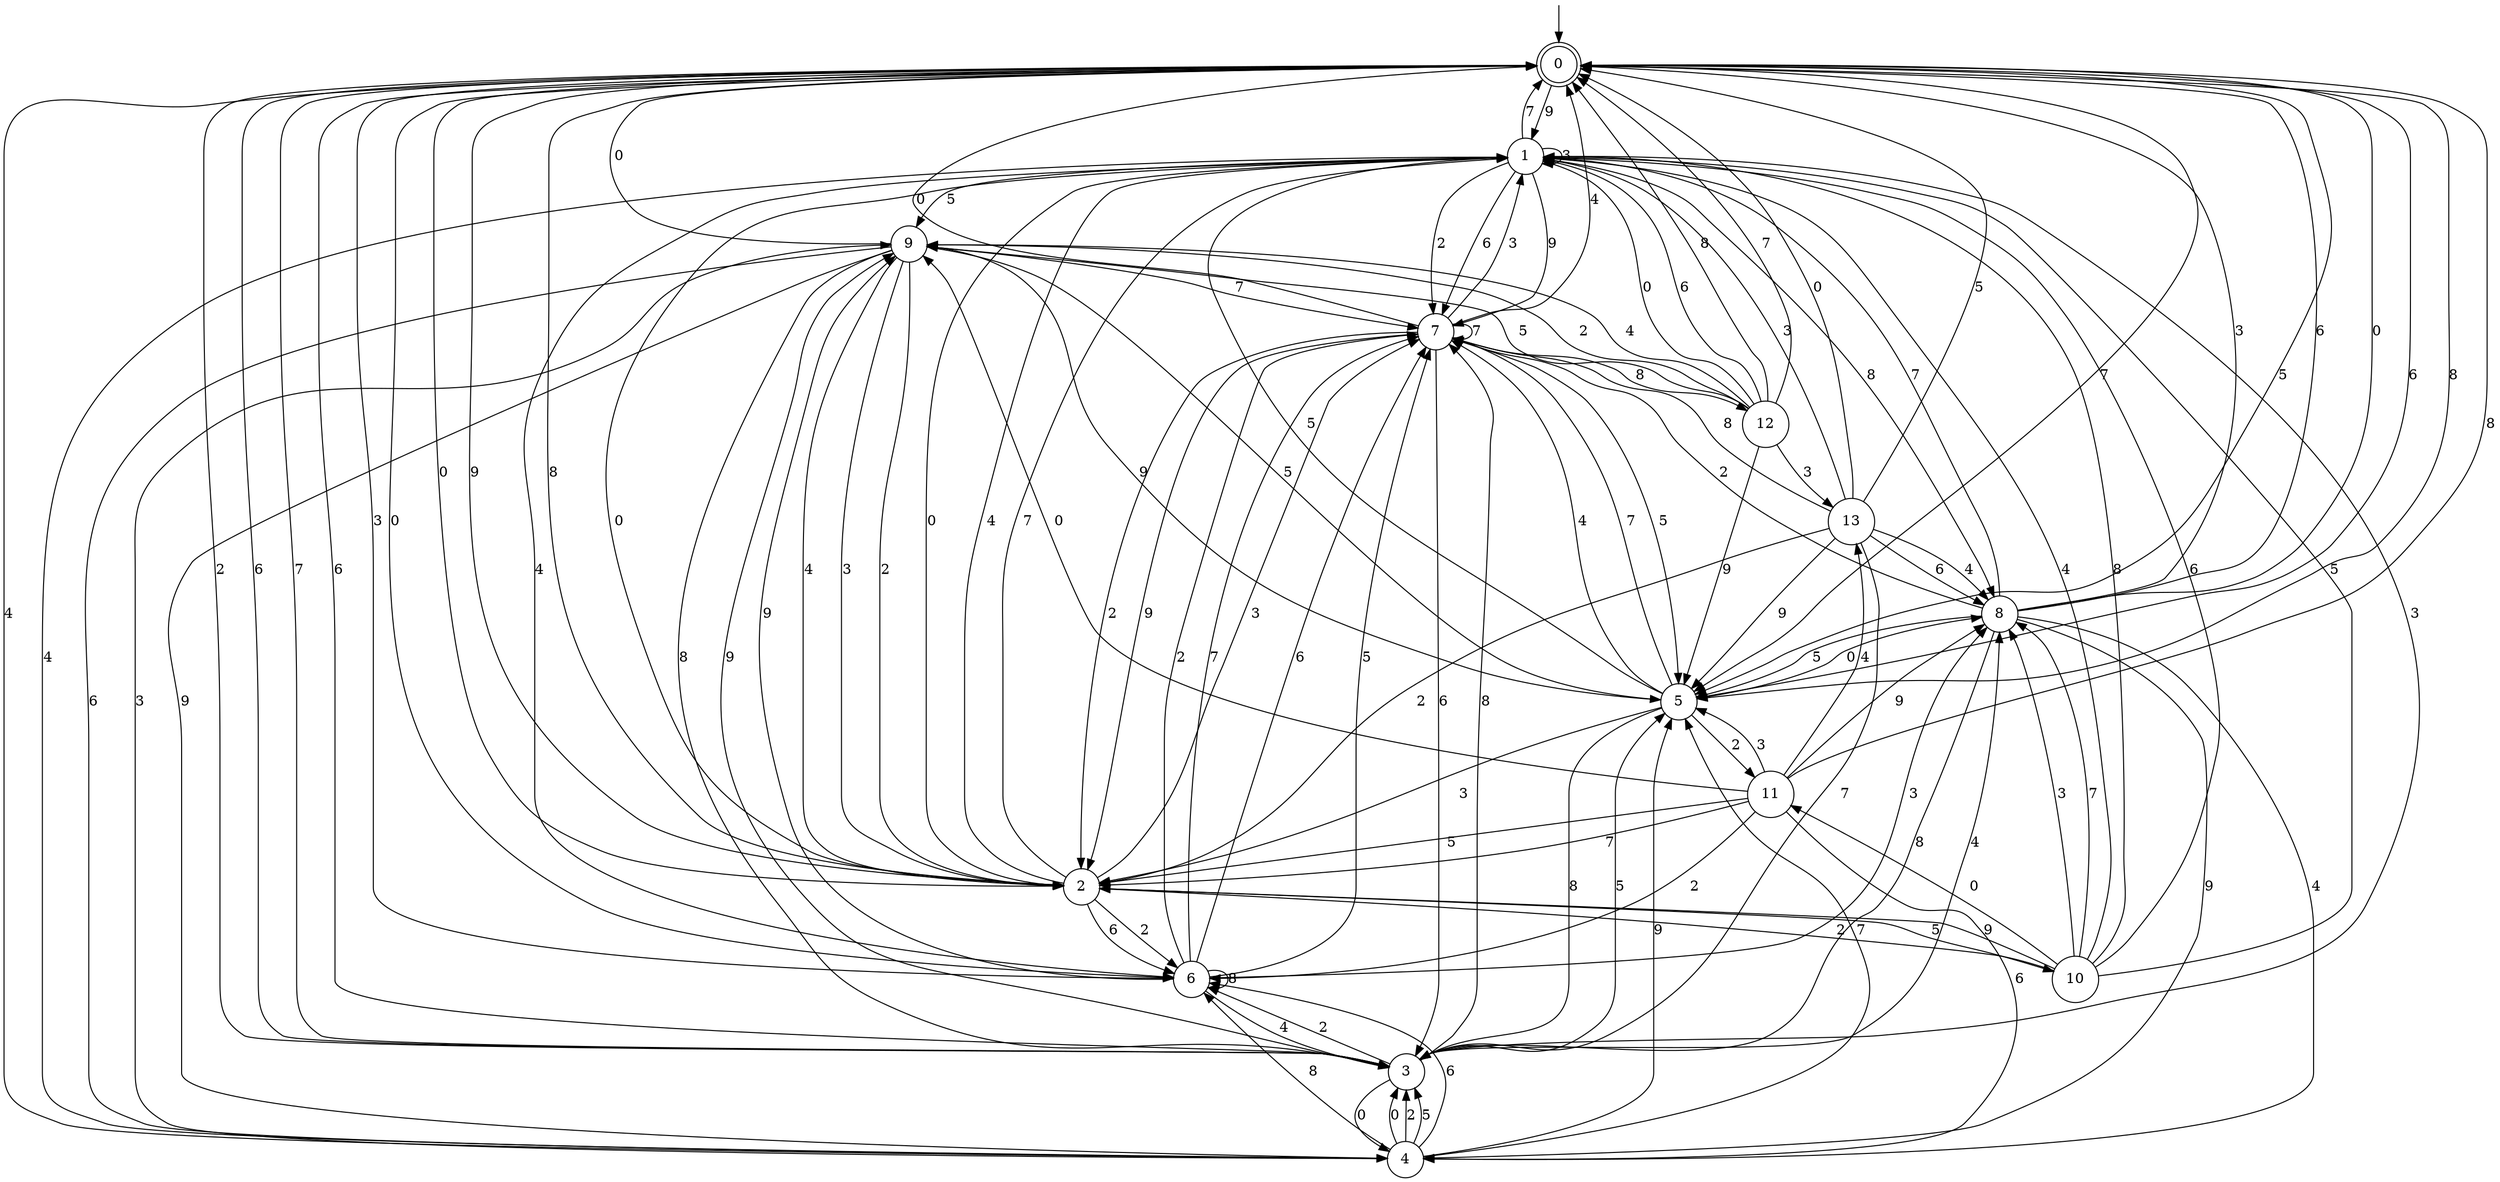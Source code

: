 digraph g {

	s0 [shape="doublecircle" label="0"];
	s1 [shape="circle" label="1"];
	s2 [shape="circle" label="2"];
	s3 [shape="circle" label="3"];
	s4 [shape="circle" label="4"];
	s5 [shape="circle" label="5"];
	s6 [shape="circle" label="6"];
	s7 [shape="circle" label="7"];
	s8 [shape="circle" label="8"];
	s9 [shape="circle" label="9"];
	s10 [shape="circle" label="10"];
	s11 [shape="circle" label="11"];
	s12 [shape="circle" label="12"];
	s13 [shape="circle" label="13"];
	s0 -> s1 [label="9"];
	s0 -> s2 [label="0"];
	s0 -> s3 [label="2"];
	s0 -> s4 [label="4"];
	s0 -> s5 [label="8"];
	s0 -> s5 [label="7"];
	s0 -> s6 [label="3"];
	s0 -> s3 [label="6"];
	s0 -> s5 [label="5"];
	s1 -> s7 [label="9"];
	s1 -> s2 [label="0"];
	s1 -> s7 [label="2"];
	s1 -> s6 [label="4"];
	s1 -> s8 [label="8"];
	s1 -> s0 [label="7"];
	s1 -> s1 [label="3"];
	s1 -> s7 [label="6"];
	s1 -> s9 [label="5"];
	s2 -> s0 [label="9"];
	s2 -> s1 [label="0"];
	s2 -> s6 [label="2"];
	s2 -> s1 [label="4"];
	s2 -> s0 [label="8"];
	s2 -> s1 [label="7"];
	s2 -> s7 [label="3"];
	s2 -> s6 [label="6"];
	s2 -> s10 [label="5"];
	s3 -> s9 [label="9"];
	s3 -> s4 [label="0"];
	s3 -> s6 [label="2"];
	s3 -> s8 [label="4"];
	s3 -> s7 [label="8"];
	s3 -> s0 [label="7"];
	s3 -> s1 [label="3"];
	s3 -> s0 [label="6"];
	s3 -> s5 [label="5"];
	s4 -> s5 [label="9"];
	s4 -> s3 [label="0"];
	s4 -> s3 [label="2"];
	s4 -> s1 [label="4"];
	s4 -> s6 [label="8"];
	s4 -> s5 [label="7"];
	s4 -> s9 [label="3"];
	s4 -> s6 [label="6"];
	s4 -> s3 [label="5"];
	s5 -> s9 [label="9"];
	s5 -> s8 [label="0"];
	s5 -> s11 [label="2"];
	s5 -> s7 [label="4"];
	s5 -> s3 [label="8"];
	s5 -> s7 [label="7"];
	s5 -> s2 [label="3"];
	s5 -> s0 [label="6"];
	s5 -> s1 [label="5"];
	s6 -> s9 [label="9"];
	s6 -> s0 [label="0"];
	s6 -> s7 [label="2"];
	s6 -> s3 [label="4"];
	s6 -> s6 [label="8"];
	s6 -> s7 [label="7"];
	s6 -> s8 [label="3"];
	s6 -> s7 [label="6"];
	s6 -> s7 [label="5"];
	s7 -> s2 [label="9"];
	s7 -> s0 [label="0"];
	s7 -> s2 [label="2"];
	s7 -> s0 [label="4"];
	s7 -> s12 [label="8"];
	s7 -> s7 [label="7"];
	s7 -> s1 [label="3"];
	s7 -> s3 [label="6"];
	s7 -> s5 [label="5"];
	s8 -> s4 [label="9"];
	s8 -> s0 [label="0"];
	s8 -> s7 [label="2"];
	s8 -> s4 [label="4"];
	s8 -> s3 [label="8"];
	s8 -> s1 [label="7"];
	s8 -> s0 [label="3"];
	s8 -> s0 [label="6"];
	s8 -> s5 [label="5"];
	s9 -> s4 [label="9"];
	s9 -> s0 [label="0"];
	s9 -> s2 [label="2"];
	s9 -> s2 [label="4"];
	s9 -> s3 [label="8"];
	s9 -> s7 [label="7"];
	s9 -> s2 [label="3"];
	s9 -> s4 [label="6"];
	s9 -> s5 [label="5"];
	s10 -> s2 [label="9"];
	s10 -> s11 [label="0"];
	s10 -> s2 [label="2"];
	s10 -> s1 [label="4"];
	s10 -> s1 [label="8"];
	s10 -> s8 [label="7"];
	s10 -> s8 [label="3"];
	s10 -> s1 [label="6"];
	s10 -> s1 [label="5"];
	s11 -> s8 [label="9"];
	s11 -> s9 [label="0"];
	s11 -> s6 [label="2"];
	s11 -> s13 [label="4"];
	s11 -> s0 [label="8"];
	s11 -> s2 [label="7"];
	s11 -> s5 [label="3"];
	s11 -> s4 [label="6"];
	s11 -> s2 [label="5"];
	s12 -> s5 [label="9"];
	s12 -> s1 [label="0"];
	s12 -> s9 [label="2"];
	s12 -> s9 [label="4"];
	s12 -> s0 [label="8"];
	s12 -> s0 [label="7"];
	s12 -> s13 [label="3"];
	s12 -> s1 [label="6"];
	s12 -> s9 [label="5"];
	s13 -> s5 [label="9"];
	s13 -> s0 [label="0"];
	s13 -> s2 [label="2"];
	s13 -> s8 [label="4"];
	s13 -> s7 [label="8"];
	s13 -> s3 [label="7"];
	s13 -> s1 [label="3"];
	s13 -> s8 [label="6"];
	s13 -> s0 [label="5"];

__start0 [label="" shape="none" width="0" height="0"];
__start0 -> s0;

}

